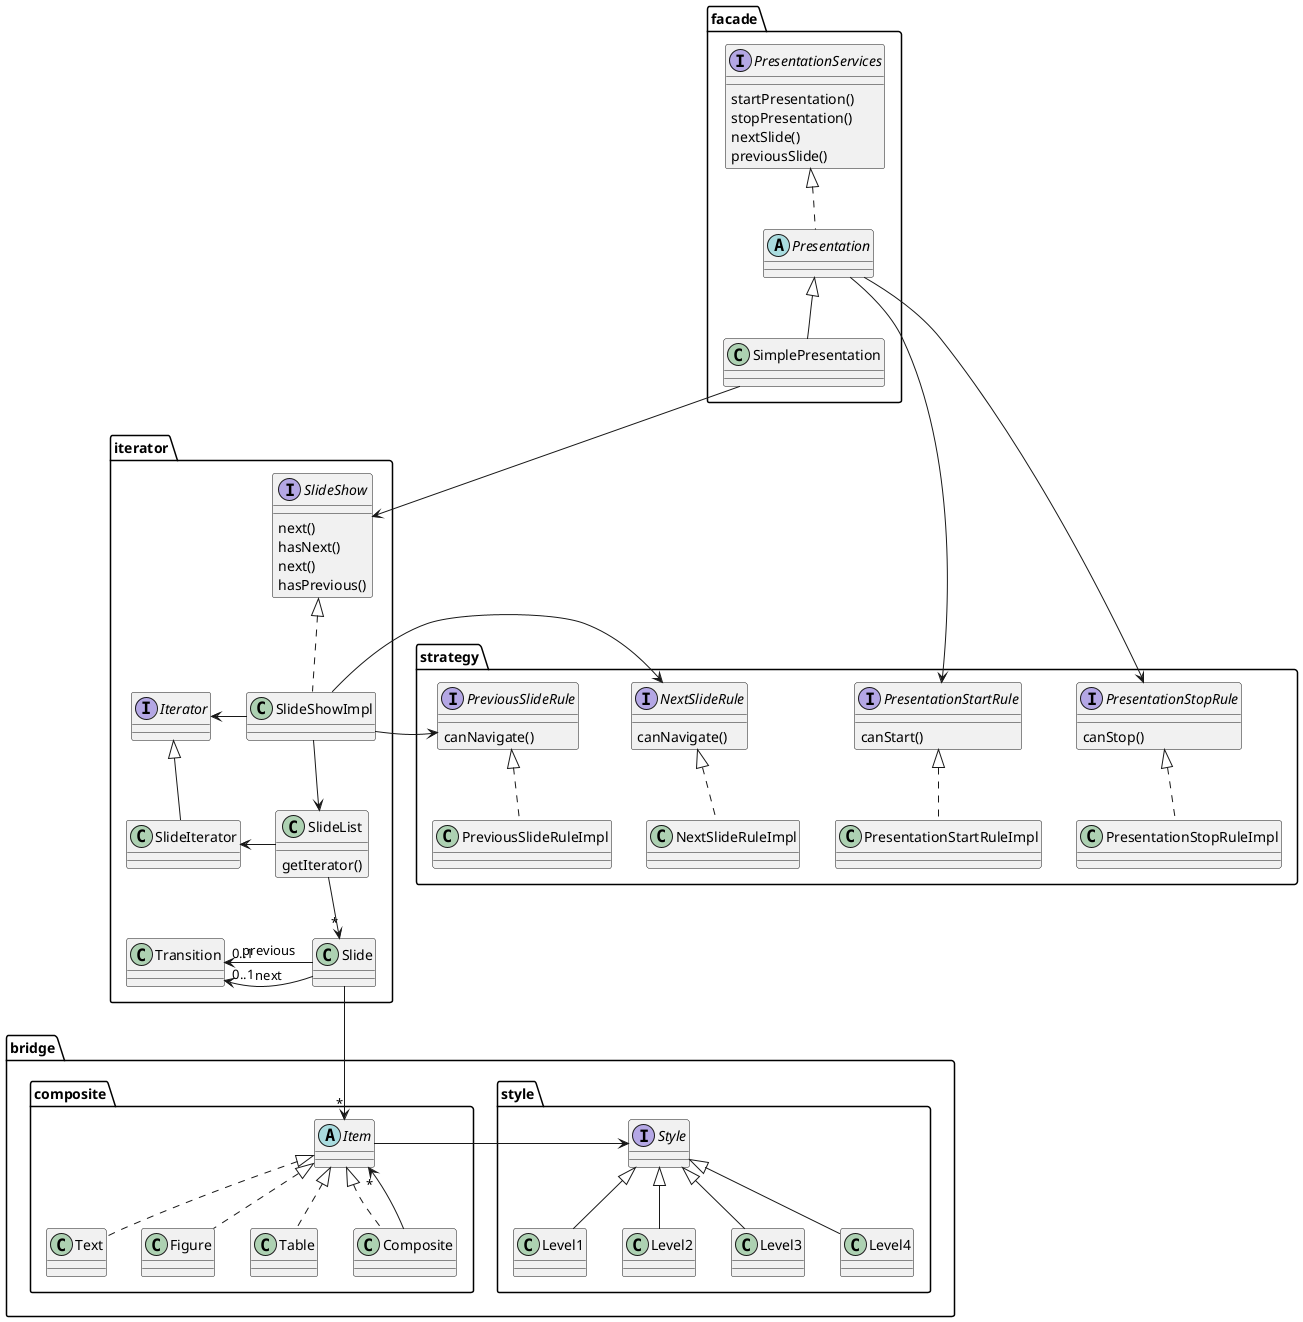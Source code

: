 @startuml

package facade {

    Interface PresentationServices
    Abstract Class Presentation
    PresentationServices : startPresentation()
    PresentationServices : stopPresentation()
    PresentationServices : nextSlide()
    PresentationServices : previousSlide()
    Presentation .up.|> PresentationServices
    SimplePresentation -up-|> Presentation
}


package bridge {

    package style {
        Interface Style
        Level1 -up-|> Style
        Level2 -up-|> Style
        Level3 -up-|> Style
        Level4 -up-|> Style

    }

    package composite {

        Abstract Class Item

        Text .up.|> Item
        Figure .up.|> Item
        Table .up.|> Item
        Composite .up.|> Item
        Composite -up-> "*" Item

        Item -right-> Style

    }

}

package iterator {

    Interface SlideShow
    Interface Iterator

    SlideShowImpl .up.|> SlideShow
    SlideIterator -up-|> Iterator
    Slide -down-> "*" Item
    SlideShowImpl -down-> SlideList
    SlideShowImpl -left-> Iterator
    SlideList -left-> SlideIterator
    SlideList --> "*" Slide

    SlideShow : next()
    SlideShow : hasNext()
    SlideShow : next()
    SlideShow : hasPrevious()

    SlideList : getIterator()

    Slide -left-> "0..1" Transition : next
    Slide -left-> "0..1" Transition : previous

}

package strategy {

    Interface PresentationStartRule
    PresentationStartRule : canStart()
    Presentation -right-> PresentationStartRule
    PresentationStartRuleImpl .up.|> PresentationStartRule

    Interface PresentationStopRule
    PresentationStopRule : canStop()
    Presentation -right-> PresentationStopRule
    PresentationStopRuleImpl .up.|> PresentationStopRule

    Interface NextSlideRule
    NextSlideRule : canNavigate()
    SlideShowImpl -right-> NextSlideRule
    NextSlideRuleImpl .up.|> NextSlideRule

    Interface PreviousSlideRule
    PreviousSlideRule : canNavigate()
    SlideShowImpl -right-> PreviousSlideRule
    PreviousSlideRuleImpl .up.|> PreviousSlideRule


}


SimplePresentation --> SlideShow

@enduml

